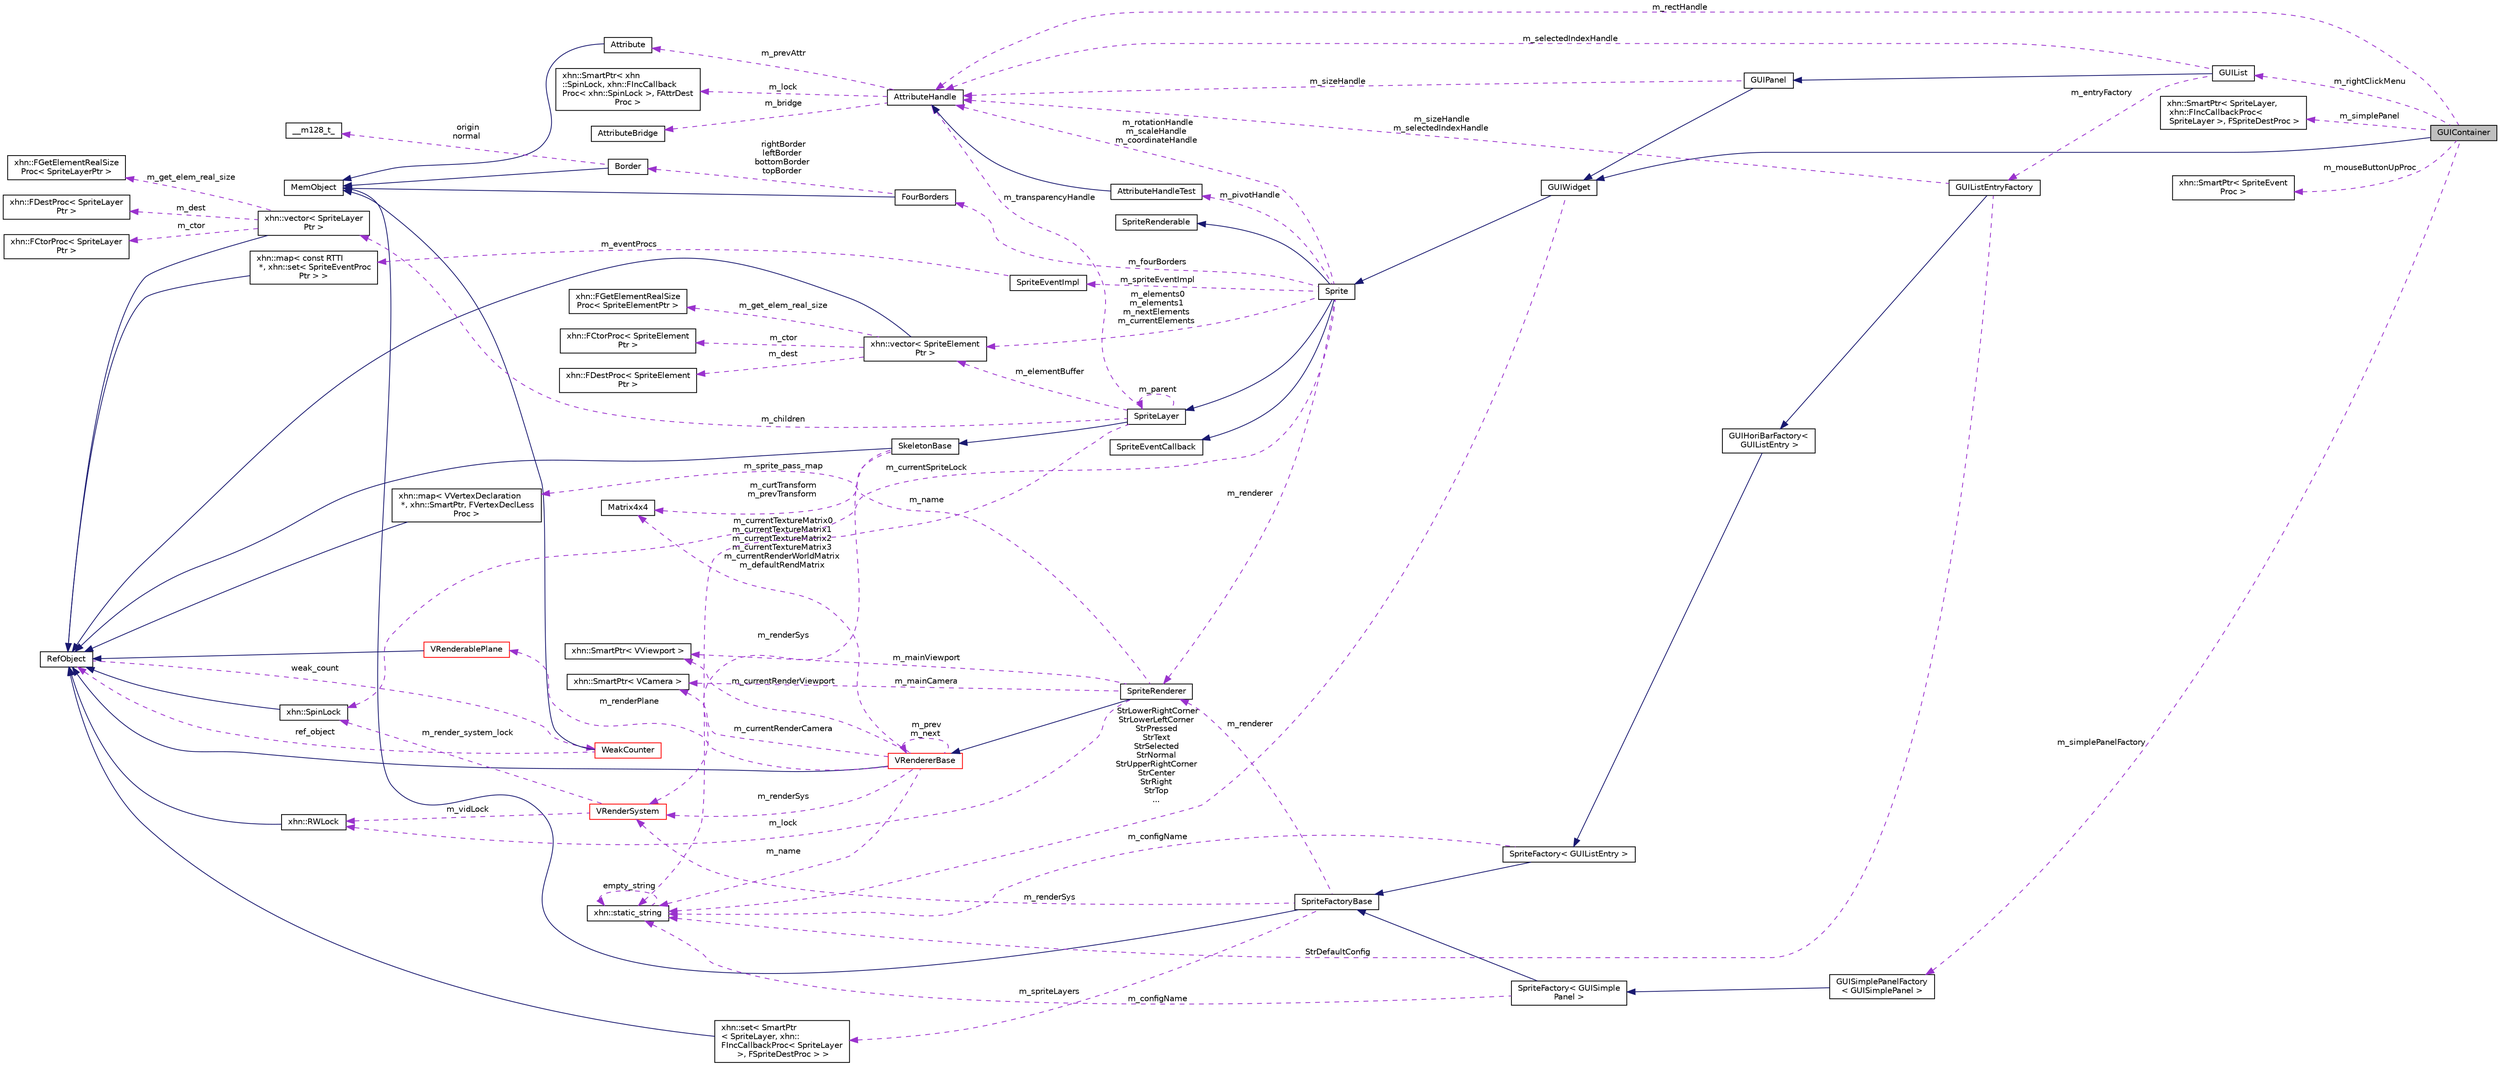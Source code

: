digraph "GUIContainer"
{
  edge [fontname="Helvetica",fontsize="10",labelfontname="Helvetica",labelfontsize="10"];
  node [fontname="Helvetica",fontsize="10",shape=record];
  rankdir="LR";
  Node1 [label="GUIContainer",height=0.2,width=0.4,color="black", fillcolor="grey75", style="filled", fontcolor="black"];
  Node2 -> Node1 [dir="back",color="midnightblue",fontsize="10",style="solid",fontname="Helvetica"];
  Node2 [label="GUIWidget",height=0.2,width=0.4,color="black", fillcolor="white", style="filled",URL="$class_g_u_i_widget.html"];
  Node3 -> Node2 [dir="back",color="midnightblue",fontsize="10",style="solid",fontname="Helvetica"];
  Node3 [label="Sprite",height=0.2,width=0.4,color="black", fillcolor="white", style="filled",URL="$class_sprite.html",tooltip="Sprite. "];
  Node4 -> Node3 [dir="back",color="midnightblue",fontsize="10",style="solid",fontname="Helvetica"];
  Node4 [label="SpriteLayer",height=0.2,width=0.4,color="black", fillcolor="white", style="filled",URL="$class_sprite_layer.html",tooltip="SpriteLayer. "];
  Node5 -> Node4 [dir="back",color="midnightblue",fontsize="10",style="solid",fontname="Helvetica"];
  Node5 [label="SkeletonBase",height=0.2,width=0.4,color="black", fillcolor="white", style="filled",URL="$class_skeleton_base.html"];
  Node6 -> Node5 [dir="back",color="midnightblue",fontsize="10",style="solid",fontname="Helvetica"];
  Node6 [label="RefObject",height=0.2,width=0.4,color="black", fillcolor="white", style="filled",URL="$class_ref_object.html"];
  Node7 -> Node6 [dir="back",color="darkorchid3",fontsize="10",style="dashed",label=" weak_count" ,fontname="Helvetica"];
  Node7 [label="WeakCounter",height=0.2,width=0.4,color="red", fillcolor="white", style="filled",URL="$class_weak_counter.html",tooltip="WeakCounter. "];
  Node8 -> Node7 [dir="back",color="midnightblue",fontsize="10",style="solid",fontname="Helvetica"];
  Node8 [label="MemObject",height=0.2,width=0.4,color="black", fillcolor="white", style="filled",URL="$class_mem_object.html"];
  Node6 -> Node7 [dir="back",color="darkorchid3",fontsize="10",style="dashed",label=" ref_object" ,fontname="Helvetica"];
  Node9 -> Node5 [dir="back",color="darkorchid3",fontsize="10",style="dashed",label=" m_renderSys" ,fontname="Helvetica"];
  Node9 [label="VRenderSystem",height=0.2,width=0.4,color="red", fillcolor="white", style="filled",URL="$class_v_render_system.html",tooltip="VRenderSystem 渲染系统 "];
  Node10 -> Node9 [dir="back",color="darkorchid3",fontsize="10",style="dashed",label=" m_vidLock" ,fontname="Helvetica"];
  Node10 [label="xhn::RWLock",height=0.2,width=0.4,color="black", fillcolor="white", style="filled",URL="$classxhn_1_1_r_w_lock.html",tooltip="RWLock. "];
  Node6 -> Node10 [dir="back",color="midnightblue",fontsize="10",style="solid",fontname="Helvetica"];
  Node11 -> Node9 [dir="back",color="darkorchid3",fontsize="10",style="dashed",label=" m_render_system_lock" ,fontname="Helvetica"];
  Node11 [label="xhn::SpinLock",height=0.2,width=0.4,color="black", fillcolor="white", style="filled",URL="$classxhn_1_1_spin_lock.html",tooltip="SpinLock. "];
  Node6 -> Node11 [dir="back",color="midnightblue",fontsize="10",style="solid",fontname="Helvetica"];
  Node12 -> Node5 [dir="back",color="darkorchid3",fontsize="10",style="dashed",label=" m_curtTransform\nm_prevTransform" ,fontname="Helvetica"];
  Node12 [label="Matrix4x4",height=0.2,width=0.4,color="black", fillcolor="white", style="filled",URL="$struct_matrix4x4.html"];
  Node4 -> Node4 [dir="back",color="darkorchid3",fontsize="10",style="dashed",label=" m_parent" ,fontname="Helvetica"];
  Node13 -> Node4 [dir="back",color="darkorchid3",fontsize="10",style="dashed",label=" m_elementBuffer" ,fontname="Helvetica"];
  Node13 [label="xhn::vector\< SpriteElement\lPtr \>",height=0.2,width=0.4,color="black", fillcolor="white", style="filled",URL="$classxhn_1_1vector.html"];
  Node6 -> Node13 [dir="back",color="midnightblue",fontsize="10",style="solid",fontname="Helvetica"];
  Node14 -> Node13 [dir="back",color="darkorchid3",fontsize="10",style="dashed",label=" m_get_elem_real_size" ,fontname="Helvetica"];
  Node14 [label="xhn::FGetElementRealSize\lProc\< SpriteElementPtr \>",height=0.2,width=0.4,color="black", fillcolor="white", style="filled",URL="$structxhn_1_1_f_get_element_real_size_proc.html"];
  Node15 -> Node13 [dir="back",color="darkorchid3",fontsize="10",style="dashed",label=" m_ctor" ,fontname="Helvetica"];
  Node15 [label="xhn::FCtorProc\< SpriteElement\lPtr \>",height=0.2,width=0.4,color="black", fillcolor="white", style="filled",URL="$structxhn_1_1_f_ctor_proc.html"];
  Node16 -> Node13 [dir="back",color="darkorchid3",fontsize="10",style="dashed",label=" m_dest" ,fontname="Helvetica"];
  Node16 [label="xhn::FDestProc\< SpriteElement\lPtr \>",height=0.2,width=0.4,color="black", fillcolor="white", style="filled",URL="$structxhn_1_1_f_dest_proc.html"];
  Node17 -> Node4 [dir="back",color="darkorchid3",fontsize="10",style="dashed",label=" m_transparencyHandle" ,fontname="Helvetica"];
  Node17 [label="AttributeHandle",height=0.2,width=0.4,color="black", fillcolor="white", style="filled",URL="$class_attribute_handle.html"];
  Node18 -> Node17 [dir="back",color="darkorchid3",fontsize="10",style="dashed",label=" m_lock" ,fontname="Helvetica"];
  Node18 [label="xhn::SmartPtr\< xhn\l::SpinLock, xhn::FIncCallback\lProc\< xhn::SpinLock \>, FAttrDest\lProc \>",height=0.2,width=0.4,color="black", fillcolor="white", style="filled",URL="$classxhn_1_1_smart_ptr.html"];
  Node19 -> Node17 [dir="back",color="darkorchid3",fontsize="10",style="dashed",label=" m_prevAttr" ,fontname="Helvetica"];
  Node19 [label="Attribute",height=0.2,width=0.4,color="black", fillcolor="white", style="filled",URL="$class_attribute.html"];
  Node8 -> Node19 [dir="back",color="midnightblue",fontsize="10",style="solid",fontname="Helvetica"];
  Node20 -> Node17 [dir="back",color="darkorchid3",fontsize="10",style="dashed",label=" m_bridge" ,fontname="Helvetica"];
  Node20 [label="AttributeBridge",height=0.2,width=0.4,color="black", fillcolor="white", style="filled",URL="$class_attribute_bridge.html"];
  Node21 -> Node4 [dir="back",color="darkorchid3",fontsize="10",style="dashed",label=" m_name" ,fontname="Helvetica"];
  Node21 [label="xhn::static_string",height=0.2,width=0.4,color="black", fillcolor="white", style="filled",URL="$classxhn_1_1static__string.html"];
  Node21 -> Node21 [dir="back",color="darkorchid3",fontsize="10",style="dashed",label=" empty_string" ,fontname="Helvetica"];
  Node22 -> Node4 [dir="back",color="darkorchid3",fontsize="10",style="dashed",label=" m_children" ,fontname="Helvetica"];
  Node22 [label="xhn::vector\< SpriteLayer\lPtr \>",height=0.2,width=0.4,color="black", fillcolor="white", style="filled",URL="$classxhn_1_1vector.html"];
  Node6 -> Node22 [dir="back",color="midnightblue",fontsize="10",style="solid",fontname="Helvetica"];
  Node23 -> Node22 [dir="back",color="darkorchid3",fontsize="10",style="dashed",label=" m_ctor" ,fontname="Helvetica"];
  Node23 [label="xhn::FCtorProc\< SpriteLayer\lPtr \>",height=0.2,width=0.4,color="black", fillcolor="white", style="filled",URL="$structxhn_1_1_f_ctor_proc.html"];
  Node24 -> Node22 [dir="back",color="darkorchid3",fontsize="10",style="dashed",label=" m_get_elem_real_size" ,fontname="Helvetica"];
  Node24 [label="xhn::FGetElementRealSize\lProc\< SpriteLayerPtr \>",height=0.2,width=0.4,color="black", fillcolor="white", style="filled",URL="$structxhn_1_1_f_get_element_real_size_proc.html"];
  Node25 -> Node22 [dir="back",color="darkorchid3",fontsize="10",style="dashed",label=" m_dest" ,fontname="Helvetica"];
  Node25 [label="xhn::FDestProc\< SpriteLayer\lPtr \>",height=0.2,width=0.4,color="black", fillcolor="white", style="filled",URL="$structxhn_1_1_f_dest_proc.html"];
  Node26 -> Node3 [dir="back",color="midnightblue",fontsize="10",style="solid",fontname="Helvetica"];
  Node26 [label="SpriteEventCallback",height=0.2,width=0.4,color="black", fillcolor="white", style="filled",URL="$class_sprite_event_callback.html"];
  Node27 -> Node3 [dir="back",color="midnightblue",fontsize="10",style="solid",fontname="Helvetica"];
  Node27 [label="SpriteRenderable",height=0.2,width=0.4,color="black", fillcolor="white", style="filled",URL="$class_sprite_renderable.html"];
  Node13 -> Node3 [dir="back",color="darkorchid3",fontsize="10",style="dashed",label=" m_elements0\nm_elements1\nm_nextElements\nm_currentElements" ,fontname="Helvetica"];
  Node28 -> Node3 [dir="back",color="darkorchid3",fontsize="10",style="dashed",label=" m_fourBorders" ,fontname="Helvetica"];
  Node28 [label="FourBorders",height=0.2,width=0.4,color="black", fillcolor="white", style="filled",URL="$struct_four_borders.html"];
  Node8 -> Node28 [dir="back",color="midnightblue",fontsize="10",style="solid",fontname="Helvetica"];
  Node29 -> Node28 [dir="back",color="darkorchid3",fontsize="10",style="dashed",label=" rightBorder\nleftBorder\nbottomBorder\ntopBorder" ,fontname="Helvetica"];
  Node29 [label="Border",height=0.2,width=0.4,color="black", fillcolor="white", style="filled",URL="$class_border.html"];
  Node8 -> Node29 [dir="back",color="midnightblue",fontsize="10",style="solid",fontname="Helvetica"];
  Node30 -> Node29 [dir="back",color="darkorchid3",fontsize="10",style="dashed",label=" origin\nnormal" ,fontname="Helvetica"];
  Node30 [label="__m128_t_",height=0.2,width=0.4,color="black", fillcolor="white", style="filled",URL="$struct____m128__t__.html"];
  Node11 -> Node3 [dir="back",color="darkorchid3",fontsize="10",style="dashed",label=" m_currentSpriteLock" ,fontname="Helvetica"];
  Node17 -> Node3 [dir="back",color="darkorchid3",fontsize="10",style="dashed",label=" m_rotationHandle\nm_scaleHandle\nm_coordinateHandle" ,fontname="Helvetica"];
  Node31 -> Node3 [dir="back",color="darkorchid3",fontsize="10",style="dashed",label=" m_pivotHandle" ,fontname="Helvetica"];
  Node31 [label="AttributeHandleTest",height=0.2,width=0.4,color="black", fillcolor="white", style="filled",URL="$class_attribute_handle_test.html"];
  Node17 -> Node31 [dir="back",color="midnightblue",fontsize="10",style="solid",fontname="Helvetica"];
  Node32 -> Node3 [dir="back",color="darkorchid3",fontsize="10",style="dashed",label=" m_spriteEventImpl" ,fontname="Helvetica"];
  Node32 [label="SpriteEventImpl",height=0.2,width=0.4,color="black", fillcolor="white", style="filled",URL="$class_sprite_event_impl.html",tooltip="SpriteEventImpl. "];
  Node33 -> Node32 [dir="back",color="darkorchid3",fontsize="10",style="dashed",label=" m_eventProcs" ,fontname="Helvetica"];
  Node33 [label="xhn::map\< const RTTI\l *, xhn::set\< SpriteEventProc\lPtr \> \>",height=0.2,width=0.4,color="black", fillcolor="white", style="filled",URL="$classxhn_1_1map.html"];
  Node6 -> Node33 [dir="back",color="midnightblue",fontsize="10",style="solid",fontname="Helvetica"];
  Node34 -> Node3 [dir="back",color="darkorchid3",fontsize="10",style="dashed",label=" m_renderer" ,fontname="Helvetica"];
  Node34 [label="SpriteRenderer",height=0.2,width=0.4,color="black", fillcolor="white", style="filled",URL="$class_sprite_renderer.html",tooltip="SpriteRenderer. "];
  Node35 -> Node34 [dir="back",color="midnightblue",fontsize="10",style="solid",fontname="Helvetica"];
  Node35 [label="VRendererBase",height=0.2,width=0.4,color="red", fillcolor="white", style="filled",URL="$class_v_renderer_base.html",tooltip="VRendererBase 渲染器基类 "];
  Node6 -> Node35 [dir="back",color="midnightblue",fontsize="10",style="solid",fontname="Helvetica"];
  Node36 -> Node35 [dir="back",color="darkorchid3",fontsize="10",style="dashed",label=" m_renderPlane" ,fontname="Helvetica"];
  Node36 [label="VRenderablePlane",height=0.2,width=0.4,color="red", fillcolor="white", style="filled",URL="$class_v_renderable_plane.html",tooltip="VRenderablePlane 片状的Renderable. "];
  Node6 -> Node36 [dir="back",color="midnightblue",fontsize="10",style="solid",fontname="Helvetica"];
  Node9 -> Node35 [dir="back",color="darkorchid3",fontsize="10",style="dashed",label=" m_renderSys" ,fontname="Helvetica"];
  Node35 -> Node35 [dir="back",color="darkorchid3",fontsize="10",style="dashed",label=" m_prev\nm_next" ,fontname="Helvetica"];
  Node37 -> Node35 [dir="back",color="darkorchid3",fontsize="10",style="dashed",label=" m_currentRenderViewport" ,fontname="Helvetica"];
  Node37 [label="xhn::SmartPtr\< VViewport \>",height=0.2,width=0.4,color="black", fillcolor="white", style="filled",URL="$classxhn_1_1_smart_ptr.html"];
  Node38 -> Node35 [dir="back",color="darkorchid3",fontsize="10",style="dashed",label=" m_currentRenderCamera" ,fontname="Helvetica"];
  Node38 [label="xhn::SmartPtr\< VCamera \>",height=0.2,width=0.4,color="black", fillcolor="white", style="filled",URL="$classxhn_1_1_smart_ptr.html"];
  Node12 -> Node35 [dir="back",color="darkorchid3",fontsize="10",style="dashed",label=" m_currentTextureMatrix0\nm_currentTextureMatrix1\nm_currentTextureMatrix2\nm_currentTextureMatrix3\nm_currentRenderWorldMatrix\nm_defaultRendMatrix" ,fontname="Helvetica"];
  Node21 -> Node35 [dir="back",color="darkorchid3",fontsize="10",style="dashed",label=" m_name" ,fontname="Helvetica"];
  Node10 -> Node34 [dir="back",color="darkorchid3",fontsize="10",style="dashed",label=" m_lock" ,fontname="Helvetica"];
  Node39 -> Node34 [dir="back",color="darkorchid3",fontsize="10",style="dashed",label=" m_sprite_pass_map" ,fontname="Helvetica"];
  Node39 [label="xhn::map\< VVertexDeclaration\l *, xhn::SmartPtr, FVertexDeclLess\lProc \>",height=0.2,width=0.4,color="black", fillcolor="white", style="filled",URL="$classxhn_1_1map.html"];
  Node6 -> Node39 [dir="back",color="midnightblue",fontsize="10",style="solid",fontname="Helvetica"];
  Node37 -> Node34 [dir="back",color="darkorchid3",fontsize="10",style="dashed",label=" m_mainViewport" ,fontname="Helvetica"];
  Node38 -> Node34 [dir="back",color="darkorchid3",fontsize="10",style="dashed",label=" m_mainCamera" ,fontname="Helvetica"];
  Node21 -> Node2 [dir="back",color="darkorchid3",fontsize="10",style="dashed",label=" StrLowerRightCorner\nStrLowerLeftCorner\nStrPressed\nStrText\nStrSelected\nStrNormal\nStrUpperRightCorner\nStrCenter\nStrRight\nStrTop\n..." ,fontname="Helvetica"];
  Node40 -> Node1 [dir="back",color="darkorchid3",fontsize="10",style="dashed",label=" m_simplePanel" ,fontname="Helvetica"];
  Node40 [label="xhn::SmartPtr\< SpriteLayer,\l xhn::FIncCallbackProc\<\l SpriteLayer \>, FSpriteDestProc \>",height=0.2,width=0.4,color="black", fillcolor="white", style="filled",URL="$classxhn_1_1_smart_ptr.html"];
  Node41 -> Node1 [dir="back",color="darkorchid3",fontsize="10",style="dashed",label=" m_simplePanelFactory" ,fontname="Helvetica"];
  Node41 [label="GUISimplePanelFactory\l\< GUISimplePanel \>",height=0.2,width=0.4,color="black", fillcolor="white", style="filled",URL="$class_g_u_i_simple_panel_factory.html"];
  Node42 -> Node41 [dir="back",color="midnightblue",fontsize="10",style="solid",fontname="Helvetica"];
  Node42 [label="SpriteFactory\< GUISimple\lPanel \>",height=0.2,width=0.4,color="black", fillcolor="white", style="filled",URL="$class_sprite_factory.html"];
  Node43 -> Node42 [dir="back",color="midnightblue",fontsize="10",style="solid",fontname="Helvetica"];
  Node43 [label="SpriteFactoryBase",height=0.2,width=0.4,color="black", fillcolor="white", style="filled",URL="$class_sprite_factory_base.html"];
  Node8 -> Node43 [dir="back",color="midnightblue",fontsize="10",style="solid",fontname="Helvetica"];
  Node44 -> Node43 [dir="back",color="darkorchid3",fontsize="10",style="dashed",label=" m_spriteLayers" ,fontname="Helvetica"];
  Node44 [label="xhn::set\< SmartPtr\l\< SpriteLayer, xhn::\lFIncCallbackProc\< SpriteLayer\l \>, FSpriteDestProc \> \>",height=0.2,width=0.4,color="black", fillcolor="white", style="filled",URL="$classxhn_1_1set.html"];
  Node6 -> Node44 [dir="back",color="midnightblue",fontsize="10",style="solid",fontname="Helvetica"];
  Node9 -> Node43 [dir="back",color="darkorchid3",fontsize="10",style="dashed",label=" m_renderSys" ,fontname="Helvetica"];
  Node34 -> Node43 [dir="back",color="darkorchid3",fontsize="10",style="dashed",label=" m_renderer" ,fontname="Helvetica"];
  Node21 -> Node42 [dir="back",color="darkorchid3",fontsize="10",style="dashed",label=" m_configName" ,fontname="Helvetica"];
  Node45 -> Node1 [dir="back",color="darkorchid3",fontsize="10",style="dashed",label=" m_mouseButtonUpProc" ,fontname="Helvetica"];
  Node45 [label="xhn::SmartPtr\< SpriteEvent\lProc \>",height=0.2,width=0.4,color="black", fillcolor="white", style="filled",URL="$classxhn_1_1_smart_ptr.html"];
  Node46 -> Node1 [dir="back",color="darkorchid3",fontsize="10",style="dashed",label=" m_rightClickMenu" ,fontname="Helvetica"];
  Node46 [label="GUIList",height=0.2,width=0.4,color="black", fillcolor="white", style="filled",URL="$class_g_u_i_list.html",tooltip="GUIList. "];
  Node47 -> Node46 [dir="back",color="midnightblue",fontsize="10",style="solid",fontname="Helvetica"];
  Node47 [label="GUIPanel",height=0.2,width=0.4,color="black", fillcolor="white", style="filled",URL="$class_g_u_i_panel.html"];
  Node2 -> Node47 [dir="back",color="midnightblue",fontsize="10",style="solid",fontname="Helvetica"];
  Node17 -> Node47 [dir="back",color="darkorchid3",fontsize="10",style="dashed",label=" m_sizeHandle" ,fontname="Helvetica"];
  Node17 -> Node46 [dir="back",color="darkorchid3",fontsize="10",style="dashed",label=" m_selectedIndexHandle" ,fontname="Helvetica"];
  Node48 -> Node46 [dir="back",color="darkorchid3",fontsize="10",style="dashed",label=" m_entryFactory" ,fontname="Helvetica"];
  Node48 [label="GUIListEntryFactory",height=0.2,width=0.4,color="black", fillcolor="white", style="filled",URL="$class_g_u_i_list_entry_factory.html",tooltip="GUIListEntryFactory. "];
  Node49 -> Node48 [dir="back",color="midnightblue",fontsize="10",style="solid",fontname="Helvetica"];
  Node49 [label="GUIHoriBarFactory\<\l GUIListEntry \>",height=0.2,width=0.4,color="black", fillcolor="white", style="filled",URL="$class_g_u_i_hori_bar_factory.html"];
  Node50 -> Node49 [dir="back",color="midnightblue",fontsize="10",style="solid",fontname="Helvetica"];
  Node50 [label="SpriteFactory\< GUIListEntry \>",height=0.2,width=0.4,color="black", fillcolor="white", style="filled",URL="$class_sprite_factory.html"];
  Node43 -> Node50 [dir="back",color="midnightblue",fontsize="10",style="solid",fontname="Helvetica"];
  Node21 -> Node50 [dir="back",color="darkorchid3",fontsize="10",style="dashed",label=" m_configName" ,fontname="Helvetica"];
  Node17 -> Node48 [dir="back",color="darkorchid3",fontsize="10",style="dashed",label=" m_sizeHandle\nm_selectedIndexHandle" ,fontname="Helvetica"];
  Node21 -> Node48 [dir="back",color="darkorchid3",fontsize="10",style="dashed",label=" StrDefaultConfig" ,fontname="Helvetica"];
  Node17 -> Node1 [dir="back",color="darkorchid3",fontsize="10",style="dashed",label=" m_rectHandle" ,fontname="Helvetica"];
}
